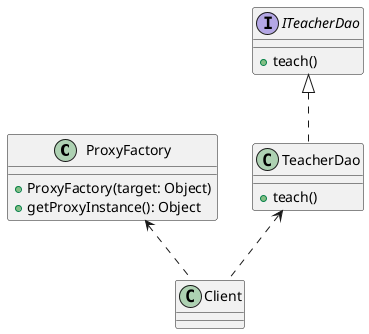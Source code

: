 @startuml

class ProxyFactory
interface ITeacherDao
class TeacherDao
class Client

ITeacherDao <|.. TeacherDao
ProxyFactory <.. Client
TeacherDao <.. Client

ProxyFactory : +ProxyFactory(target: Object)
ProxyFactory : +getProxyInstance(): Object

ITeacherDao : +teach()
TeacherDao : +teach()





@enduml